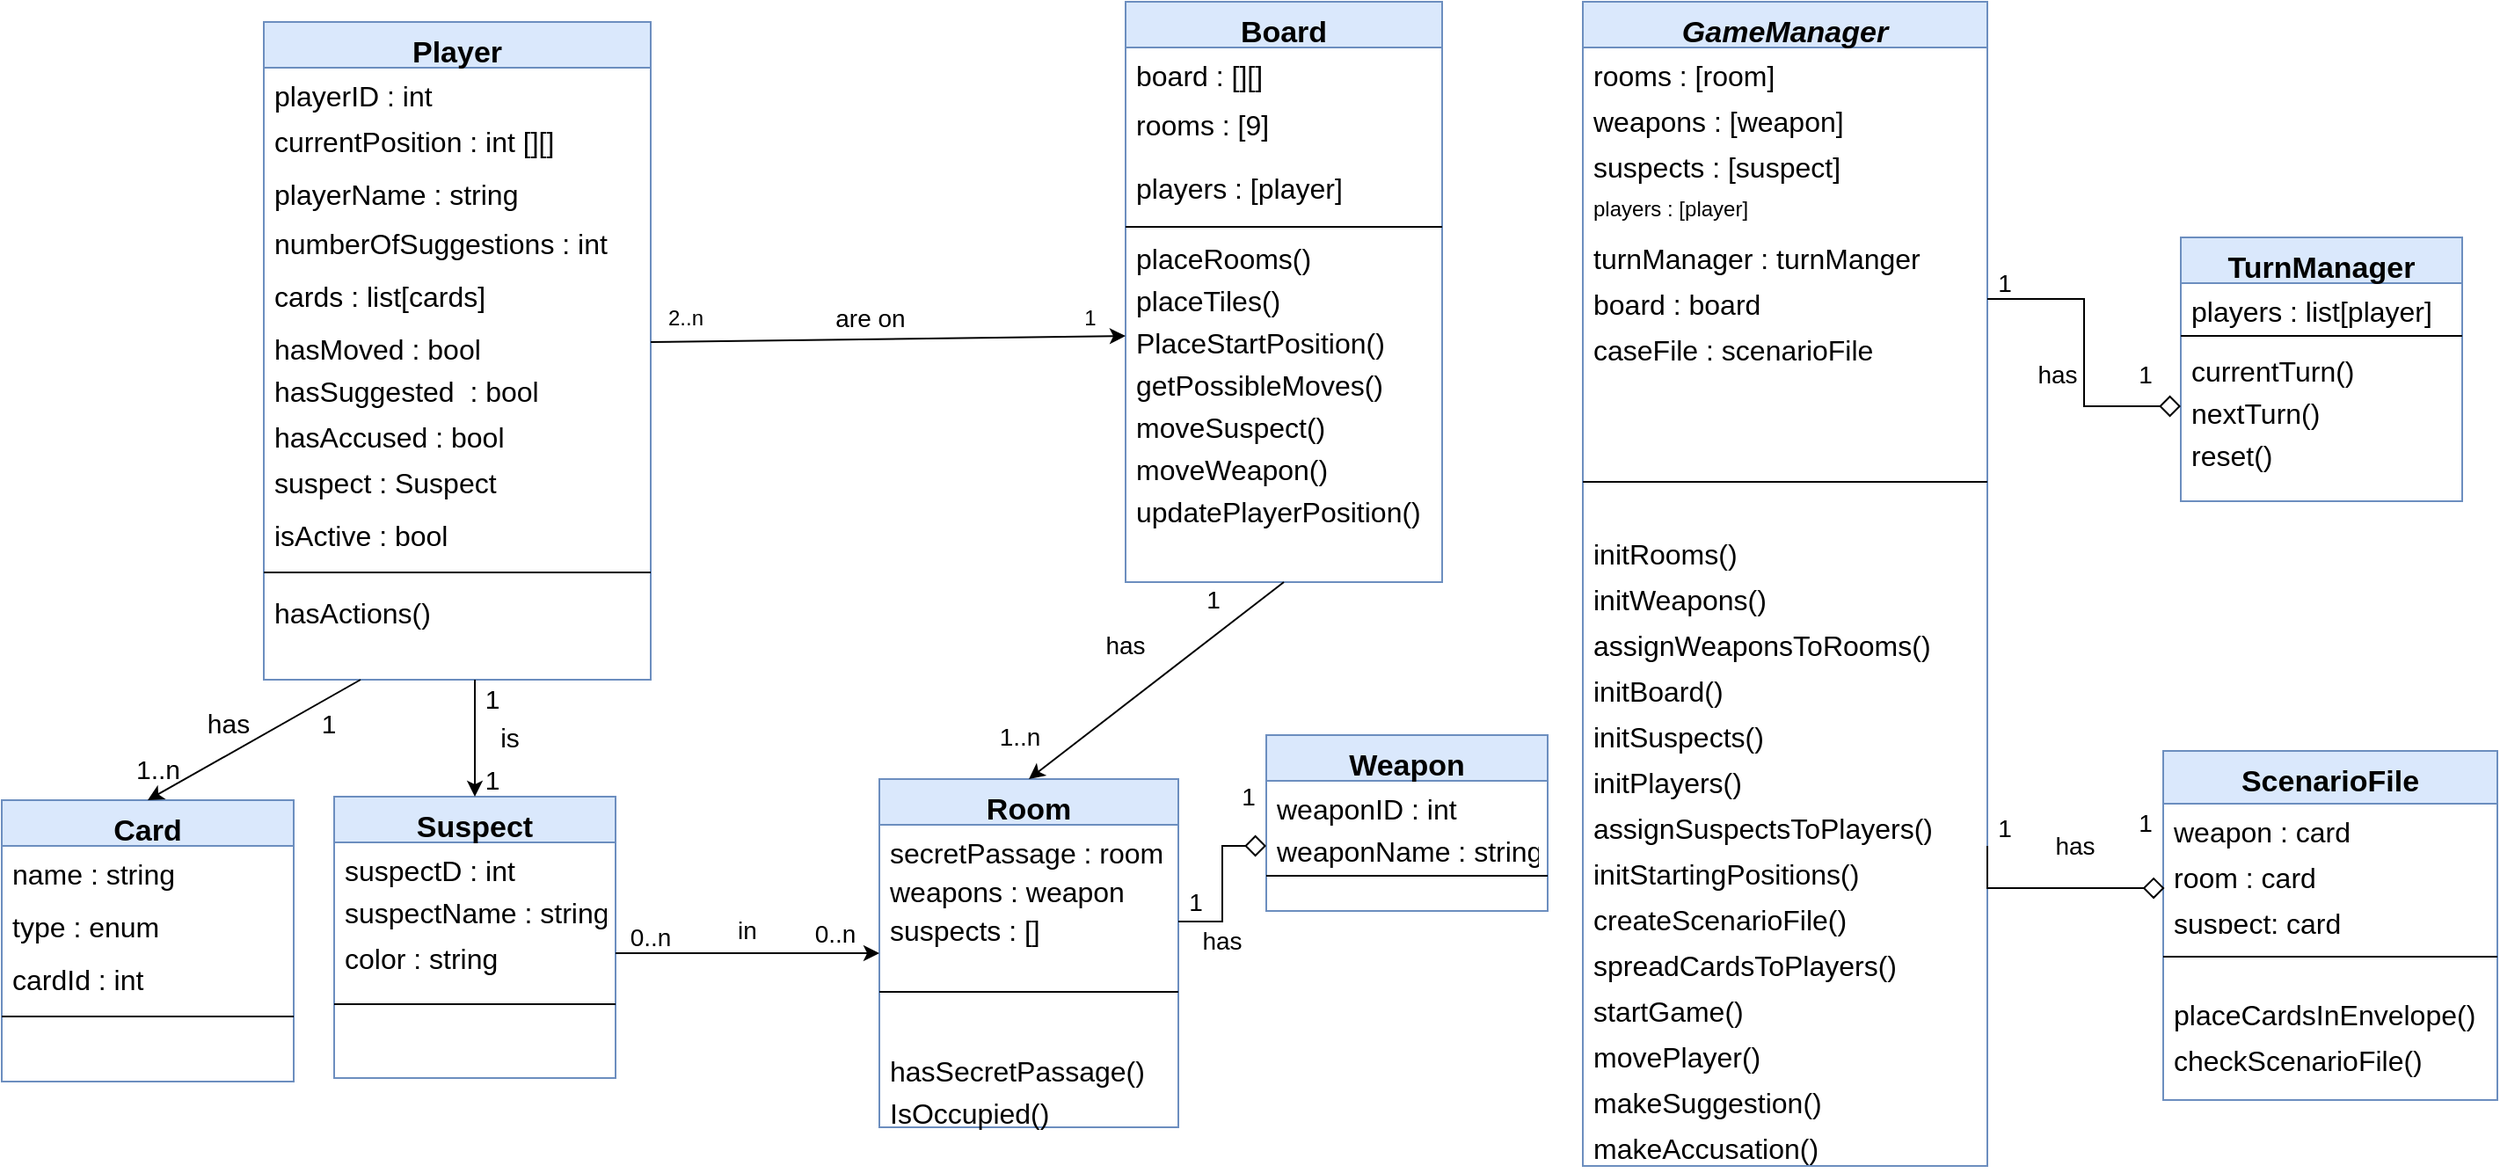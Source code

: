 <mxfile version="14.4.7" type="github">
  <diagram id="C5RBs43oDa-KdzZeNtuy" name="Backend_design">
    <mxGraphModel dx="2249" dy="794" grid="1" gridSize="10" guides="1" tooltips="1" connect="1" arrows="1" fold="1" page="1" pageScale="1" pageWidth="827" pageHeight="1169" math="0" shadow="0">
      <root>
        <mxCell id="WIyWlLk6GJQsqaUBKTNV-0" />
        <mxCell id="WIyWlLk6GJQsqaUBKTNV-1" parent="WIyWlLk6GJQsqaUBKTNV-0" />
        <mxCell id="zkfFHV4jXpPFQw0GAbJ--0" value="GameManager" style="swimlane;fontStyle=3;align=center;verticalAlign=top;childLayout=stackLayout;horizontal=1;startSize=26;horizontalStack=0;resizeParent=1;resizeLast=0;collapsible=1;marginBottom=0;rounded=0;shadow=0;strokeWidth=1;fillColor=#dae8fc;strokeColor=#6c8ebf;fontSize=17;" parent="WIyWlLk6GJQsqaUBKTNV-1" vertex="1">
          <mxGeometry x="290" y="20" width="230" height="662" as="geometry">
            <mxRectangle x="230" y="140" width="160" height="26" as="alternateBounds" />
          </mxGeometry>
        </mxCell>
        <mxCell id="31X4af6FUvIwJoq8mnIn-27" value="rooms : [room]" style="text;align=left;verticalAlign=top;spacingLeft=4;spacingRight=4;overflow=hidden;rotatable=0;points=[[0,0.5],[1,0.5]];portConstraint=eastwest;rounded=0;shadow=0;html=0;fontSize=16;" parent="zkfFHV4jXpPFQw0GAbJ--0" vertex="1">
          <mxGeometry y="26" width="230" height="26" as="geometry" />
        </mxCell>
        <mxCell id="31X4af6FUvIwJoq8mnIn-28" value="weapons : [weapon]" style="text;align=left;verticalAlign=top;spacingLeft=4;spacingRight=4;overflow=hidden;rotatable=0;points=[[0,0.5],[1,0.5]];portConstraint=eastwest;rounded=0;shadow=0;html=0;fontSize=16;" parent="zkfFHV4jXpPFQw0GAbJ--0" vertex="1">
          <mxGeometry y="52" width="230" height="26" as="geometry" />
        </mxCell>
        <mxCell id="31X4af6FUvIwJoq8mnIn-29" value="suspects : [suspect]" style="text;align=left;verticalAlign=top;spacingLeft=4;spacingRight=4;overflow=hidden;rotatable=0;points=[[0,0.5],[1,0.5]];portConstraint=eastwest;rounded=0;shadow=0;html=0;fontStyle=0;fontSize=16;" parent="zkfFHV4jXpPFQw0GAbJ--0" vertex="1">
          <mxGeometry y="78" width="230" height="26" as="geometry" />
        </mxCell>
        <mxCell id="31X4af6FUvIwJoq8mnIn-30" value="players : [player]" style="text;align=left;verticalAlign=top;spacingLeft=4;spacingRight=4;overflow=hidden;rotatable=0;points=[[0,0.5],[1,0.5]];portConstraint=eastwest;rounded=0;shadow=0;html=0;fontStyle=0" parent="zkfFHV4jXpPFQw0GAbJ--0" vertex="1">
          <mxGeometry y="104" width="230" height="26" as="geometry" />
        </mxCell>
        <mxCell id="31X4af6FUvIwJoq8mnIn-36" value="turnManager : turnManger" style="text;align=left;verticalAlign=top;spacingLeft=4;spacingRight=4;overflow=hidden;rotatable=0;points=[[0,0.5],[1,0.5]];portConstraint=eastwest;rounded=0;shadow=0;html=0;fontStyle=0;fontSize=16;" parent="zkfFHV4jXpPFQw0GAbJ--0" vertex="1">
          <mxGeometry y="130" width="230" height="26" as="geometry" />
        </mxCell>
        <mxCell id="31X4af6FUvIwJoq8mnIn-47" value="board : board" style="text;align=left;verticalAlign=top;spacingLeft=4;spacingRight=4;overflow=hidden;rotatable=0;points=[[0,0.5],[1,0.5]];portConstraint=eastwest;rounded=0;shadow=0;html=0;fontStyle=0;fontSize=16;" parent="zkfFHV4jXpPFQw0GAbJ--0" vertex="1">
          <mxGeometry y="156" width="230" height="26" as="geometry" />
        </mxCell>
        <mxCell id="31X4af6FUvIwJoq8mnIn-48" value="caseFile : scenarioFile" style="text;align=left;verticalAlign=top;spacingLeft=4;spacingRight=4;overflow=hidden;rotatable=0;points=[[0,0.5],[1,0.5]];portConstraint=eastwest;rounded=0;shadow=0;html=0;fontStyle=0;fontSize=16;" parent="zkfFHV4jXpPFQw0GAbJ--0" vertex="1">
          <mxGeometry y="182" width="230" height="26" as="geometry" />
        </mxCell>
        <mxCell id="zkfFHV4jXpPFQw0GAbJ--6" value="Board" style="swimlane;fontStyle=1;align=center;verticalAlign=top;childLayout=stackLayout;horizontal=1;startSize=26;horizontalStack=0;resizeParent=1;resizeLast=0;collapsible=1;marginBottom=0;rounded=0;shadow=0;strokeWidth=1;swimlaneFillColor=none;fillColor=#dae8fc;strokeColor=#6c8ebf;fontSize=17;" parent="WIyWlLk6GJQsqaUBKTNV-1" vertex="1">
          <mxGeometry x="30" y="20" width="180" height="330" as="geometry">
            <mxRectangle x="120" y="360" width="160" height="26" as="alternateBounds" />
          </mxGeometry>
        </mxCell>
        <mxCell id="RlMMQV8Xw6C4g_9XwfZX-2" value="board : [][]" style="text;align=left;verticalAlign=top;spacingLeft=4;spacingRight=4;overflow=hidden;rotatable=0;points=[[0,0.5],[1,0.5]];portConstraint=eastwest;rounded=0;shadow=0;html=0;fontSize=16;" parent="zkfFHV4jXpPFQw0GAbJ--6" vertex="1">
          <mxGeometry y="26" width="180" height="28" as="geometry" />
        </mxCell>
        <mxCell id="RlMMQV8Xw6C4g_9XwfZX-3" value="rooms : [9]" style="text;align=left;verticalAlign=top;spacingLeft=4;spacingRight=4;overflow=hidden;rotatable=0;points=[[0,0.5],[1,0.5]];portConstraint=eastwest;rounded=0;shadow=0;html=0;fontSize=16;" parent="zkfFHV4jXpPFQw0GAbJ--6" vertex="1">
          <mxGeometry y="54" width="180" height="36" as="geometry" />
        </mxCell>
        <mxCell id="tLb6UcGlhw4jvA0zTLzu-6" value="players : [player]" style="text;align=left;verticalAlign=top;spacingLeft=4;spacingRight=4;overflow=hidden;rotatable=0;points=[[0,0.5],[1,0.5]];portConstraint=eastwest;rounded=0;shadow=0;html=0;fontSize=16;" vertex="1" parent="zkfFHV4jXpPFQw0GAbJ--6">
          <mxGeometry y="90" width="180" height="36" as="geometry" />
        </mxCell>
        <mxCell id="zkfFHV4jXpPFQw0GAbJ--9" value="" style="line;html=1;strokeWidth=1;align=left;verticalAlign=middle;spacingTop=-1;spacingLeft=3;spacingRight=3;rotatable=0;labelPosition=right;points=[];portConstraint=eastwest;" parent="zkfFHV4jXpPFQw0GAbJ--6" vertex="1">
          <mxGeometry y="126" width="180" height="4" as="geometry" />
        </mxCell>
        <mxCell id="zkfFHV4jXpPFQw0GAbJ--11" value="placeRooms()&#xa;" style="text;align=left;verticalAlign=top;spacingLeft=4;spacingRight=4;overflow=hidden;rotatable=0;points=[[0,0.5],[1,0.5]];portConstraint=eastwest;fontSize=16;" parent="zkfFHV4jXpPFQw0GAbJ--6" vertex="1">
          <mxGeometry y="130" width="180" height="24" as="geometry" />
        </mxCell>
        <mxCell id="RlMMQV8Xw6C4g_9XwfZX-10" value="placeTiles()" style="text;align=left;verticalAlign=top;spacingLeft=4;spacingRight=4;overflow=hidden;rotatable=0;points=[[0,0.5],[1,0.5]];portConstraint=eastwest;fontSize=16;" parent="zkfFHV4jXpPFQw0GAbJ--6" vertex="1">
          <mxGeometry y="154" width="180" height="24" as="geometry" />
        </mxCell>
        <mxCell id="RlMMQV8Xw6C4g_9XwfZX-11" value="PlaceStartPosition()" style="text;align=left;verticalAlign=top;spacingLeft=4;spacingRight=4;overflow=hidden;rotatable=0;points=[[0,0.5],[1,0.5]];portConstraint=eastwest;fontSize=16;" parent="zkfFHV4jXpPFQw0GAbJ--6" vertex="1">
          <mxGeometry y="178" width="180" height="24" as="geometry" />
        </mxCell>
        <mxCell id="31X4af6FUvIwJoq8mnIn-0" value="getPossibleMoves()" style="text;align=left;verticalAlign=top;spacingLeft=4;spacingRight=4;overflow=hidden;rotatable=0;points=[[0,0.5],[1,0.5]];portConstraint=eastwest;fontSize=16;" parent="zkfFHV4jXpPFQw0GAbJ--6" vertex="1">
          <mxGeometry y="202" width="180" height="24" as="geometry" />
        </mxCell>
        <mxCell id="31X4af6FUvIwJoq8mnIn-1" value="moveSuspect()" style="text;align=left;verticalAlign=top;spacingLeft=4;spacingRight=4;overflow=hidden;rotatable=0;points=[[0,0.5],[1,0.5]];portConstraint=eastwest;fontSize=16;" parent="zkfFHV4jXpPFQw0GAbJ--6" vertex="1">
          <mxGeometry y="226" width="180" height="24" as="geometry" />
        </mxCell>
        <mxCell id="31X4af6FUvIwJoq8mnIn-2" value="moveWeapon()" style="text;align=left;verticalAlign=top;spacingLeft=4;spacingRight=4;overflow=hidden;rotatable=0;points=[[0,0.5],[1,0.5]];portConstraint=eastwest;fontSize=16;" parent="zkfFHV4jXpPFQw0GAbJ--6" vertex="1">
          <mxGeometry y="250" width="180" height="24" as="geometry" />
        </mxCell>
        <mxCell id="31X4af6FUvIwJoq8mnIn-16" value="updatePlayerPosition()" style="text;align=left;verticalAlign=top;spacingLeft=4;spacingRight=4;overflow=hidden;rotatable=0;points=[[0,0.5],[1,0.5]];portConstraint=eastwest;fontSize=16;" parent="zkfFHV4jXpPFQw0GAbJ--6" vertex="1">
          <mxGeometry y="274" width="180" height="24" as="geometry" />
        </mxCell>
        <mxCell id="RlMMQV8Xw6C4g_9XwfZX-16" value="Player" style="swimlane;fontStyle=1;align=center;verticalAlign=top;childLayout=stackLayout;horizontal=1;startSize=26;horizontalStack=0;resizeParent=1;resizeLast=0;collapsible=1;marginBottom=0;rounded=0;shadow=0;strokeWidth=1;swimlaneFillColor=none;fillColor=#dae8fc;strokeColor=#6c8ebf;fontSize=17;" parent="WIyWlLk6GJQsqaUBKTNV-1" vertex="1">
          <mxGeometry x="-460" y="31.5" width="220" height="374" as="geometry">
            <mxRectangle x="120" y="360" width="160" height="26" as="alternateBounds" />
          </mxGeometry>
        </mxCell>
        <mxCell id="RlMMQV8Xw6C4g_9XwfZX-17" value="playerID : int" style="text;align=left;verticalAlign=top;spacingLeft=4;spacingRight=4;overflow=hidden;rotatable=0;points=[[0,0.5],[1,0.5]];portConstraint=eastwest;fontSize=16;" parent="RlMMQV8Xw6C4g_9XwfZX-16" vertex="1">
          <mxGeometry y="26" width="220" height="26" as="geometry" />
        </mxCell>
        <mxCell id="31X4af6FUvIwJoq8mnIn-17" value="currentPosition : int [][]" style="text;align=left;verticalAlign=top;spacingLeft=4;spacingRight=4;overflow=hidden;rotatable=0;points=[[0,0.5],[1,0.5]];portConstraint=eastwest;rounded=0;shadow=0;html=0;fontSize=16;" parent="RlMMQV8Xw6C4g_9XwfZX-16" vertex="1">
          <mxGeometry y="52" width="220" height="30" as="geometry" />
        </mxCell>
        <mxCell id="RlMMQV8Xw6C4g_9XwfZX-18" value="playerName : string" style="text;align=left;verticalAlign=top;spacingLeft=4;spacingRight=4;overflow=hidden;rotatable=0;points=[[0,0.5],[1,0.5]];portConstraint=eastwest;rounded=0;shadow=0;html=0;fontSize=16;" parent="RlMMQV8Xw6C4g_9XwfZX-16" vertex="1">
          <mxGeometry y="82" width="220" height="28" as="geometry" />
        </mxCell>
        <mxCell id="RlMMQV8Xw6C4g_9XwfZX-19" value="numberOfSuggestions : int" style="text;align=left;verticalAlign=top;spacingLeft=4;spacingRight=4;overflow=hidden;rotatable=0;points=[[0,0.5],[1,0.5]];portConstraint=eastwest;rounded=0;shadow=0;html=0;fontSize=16;" parent="RlMMQV8Xw6C4g_9XwfZX-16" vertex="1">
          <mxGeometry y="110" width="220" height="30" as="geometry" />
        </mxCell>
        <mxCell id="RlMMQV8Xw6C4g_9XwfZX-25" value="cards : list[cards]&#xa;" style="text;align=left;verticalAlign=top;spacingLeft=4;spacingRight=4;overflow=hidden;rotatable=0;points=[[0,0.5],[1,0.5]];portConstraint=eastwest;rounded=0;shadow=0;html=0;fontSize=16;" parent="RlMMQV8Xw6C4g_9XwfZX-16" vertex="1">
          <mxGeometry y="140" width="220" height="30" as="geometry" />
        </mxCell>
        <mxCell id="eHSTSXHJy3SR8OpnKXX8-3" value="hasMoved : bool" style="text;align=left;verticalAlign=top;spacingLeft=4;spacingRight=4;overflow=hidden;rotatable=0;points=[[0,0.5],[1,0.5]];portConstraint=eastwest;fontSize=16;" parent="RlMMQV8Xw6C4g_9XwfZX-16" vertex="1">
          <mxGeometry y="170" width="220" height="24" as="geometry" />
        </mxCell>
        <mxCell id="eHSTSXHJy3SR8OpnKXX8-4" value="hasSuggested  : bool" style="text;align=left;verticalAlign=top;spacingLeft=4;spacingRight=4;overflow=hidden;rotatable=0;points=[[0,0.5],[1,0.5]];portConstraint=eastwest;fontSize=16;" parent="RlMMQV8Xw6C4g_9XwfZX-16" vertex="1">
          <mxGeometry y="194" width="220" height="26" as="geometry" />
        </mxCell>
        <mxCell id="eHSTSXHJy3SR8OpnKXX8-9" value="hasAccused : bool" style="text;align=left;verticalAlign=top;spacingLeft=4;spacingRight=4;overflow=hidden;rotatable=0;points=[[0,0.5],[1,0.5]];portConstraint=eastwest;fontSize=16;" parent="RlMMQV8Xw6C4g_9XwfZX-16" vertex="1">
          <mxGeometry y="220" width="220" height="26" as="geometry" />
        </mxCell>
        <mxCell id="8M5iGAasmzWIyIBFEKK6-3" value="suspect : Suspect" style="text;align=left;verticalAlign=top;spacingLeft=4;spacingRight=4;overflow=hidden;rotatable=0;points=[[0,0.5],[1,0.5]];portConstraint=eastwest;rounded=0;shadow=0;html=0;fontSize=16;" parent="RlMMQV8Xw6C4g_9XwfZX-16" vertex="1">
          <mxGeometry y="246" width="220" height="30" as="geometry" />
        </mxCell>
        <mxCell id="tLb6UcGlhw4jvA0zTLzu-21" value="isActive : bool" style="text;align=left;verticalAlign=top;spacingLeft=4;spacingRight=4;overflow=hidden;rotatable=0;points=[[0,0.5],[1,0.5]];portConstraint=eastwest;rounded=0;shadow=0;html=0;fontSize=16;" vertex="1" parent="RlMMQV8Xw6C4g_9XwfZX-16">
          <mxGeometry y="276" width="220" height="30" as="geometry" />
        </mxCell>
        <mxCell id="RlMMQV8Xw6C4g_9XwfZX-20" value="" style="line;html=1;strokeWidth=1;align=left;verticalAlign=middle;spacingTop=-1;spacingLeft=3;spacingRight=3;rotatable=0;labelPosition=right;points=[];portConstraint=eastwest;" parent="RlMMQV8Xw6C4g_9XwfZX-16" vertex="1">
          <mxGeometry y="306" width="220" height="14" as="geometry" />
        </mxCell>
        <mxCell id="31X4af6FUvIwJoq8mnIn-14" value="hasActions()" style="text;align=left;verticalAlign=top;spacingLeft=4;spacingRight=4;overflow=hidden;rotatable=0;points=[[0,0.5],[1,0.5]];portConstraint=eastwest;fontSize=16;" parent="RlMMQV8Xw6C4g_9XwfZX-16" vertex="1">
          <mxGeometry y="320" width="220" height="24" as="geometry" />
        </mxCell>
        <mxCell id="RlMMQV8Xw6C4g_9XwfZX-40" value="Card" style="swimlane;fontStyle=1;align=center;verticalAlign=top;childLayout=stackLayout;horizontal=1;startSize=26;horizontalStack=0;resizeParent=1;resizeLast=0;collapsible=1;marginBottom=0;rounded=0;shadow=0;strokeWidth=1;swimlaneFillColor=none;fillColor=#dae8fc;strokeColor=#6c8ebf;fontSize=17;" parent="WIyWlLk6GJQsqaUBKTNV-1" vertex="1">
          <mxGeometry x="-609" y="474" width="166" height="160" as="geometry">
            <mxRectangle x="120" y="360" width="160" height="26" as="alternateBounds" />
          </mxGeometry>
        </mxCell>
        <mxCell id="RlMMQV8Xw6C4g_9XwfZX-43" value="name : string" style="text;align=left;verticalAlign=top;spacingLeft=4;spacingRight=4;overflow=hidden;rotatable=0;points=[[0,0.5],[1,0.5]];portConstraint=eastwest;rounded=0;shadow=0;html=0;fontSize=16;" parent="RlMMQV8Xw6C4g_9XwfZX-40" vertex="1">
          <mxGeometry y="26" width="166" height="30" as="geometry" />
        </mxCell>
        <mxCell id="tLb6UcGlhw4jvA0zTLzu-12" value="type : enum" style="text;align=left;verticalAlign=top;spacingLeft=4;spacingRight=4;overflow=hidden;rotatable=0;points=[[0,0.5],[1,0.5]];portConstraint=eastwest;rounded=0;shadow=0;html=0;fontSize=16;" vertex="1" parent="RlMMQV8Xw6C4g_9XwfZX-40">
          <mxGeometry y="56" width="166" height="30" as="geometry" />
        </mxCell>
        <mxCell id="tLb6UcGlhw4jvA0zTLzu-13" value="cardId : int" style="text;align=left;verticalAlign=top;spacingLeft=4;spacingRight=4;overflow=hidden;rotatable=0;points=[[0,0.5],[1,0.5]];portConstraint=eastwest;rounded=0;shadow=0;html=0;fontSize=16;" vertex="1" parent="RlMMQV8Xw6C4g_9XwfZX-40">
          <mxGeometry y="86" width="166" height="30" as="geometry" />
        </mxCell>
        <mxCell id="RlMMQV8Xw6C4g_9XwfZX-45" value="" style="line;html=1;strokeWidth=1;align=left;verticalAlign=middle;spacingTop=-1;spacingLeft=3;spacingRight=3;rotatable=0;labelPosition=right;points=[];portConstraint=eastwest;" parent="RlMMQV8Xw6C4g_9XwfZX-40" vertex="1">
          <mxGeometry y="116" width="166" height="14" as="geometry" />
        </mxCell>
        <mxCell id="RlMMQV8Xw6C4g_9XwfZX-55" value="Weapon" style="swimlane;fontStyle=1;align=center;verticalAlign=top;childLayout=stackLayout;horizontal=1;startSize=26;horizontalStack=0;resizeParent=1;resizeLast=0;collapsible=1;marginBottom=0;rounded=0;shadow=0;strokeWidth=1;swimlaneFillColor=none;fillColor=#dae8fc;strokeColor=#6c8ebf;fontSize=17;" parent="WIyWlLk6GJQsqaUBKTNV-1" vertex="1">
          <mxGeometry x="110" y="437" width="160" height="100" as="geometry">
            <mxRectangle x="120" y="360" width="160" height="26" as="alternateBounds" />
          </mxGeometry>
        </mxCell>
        <mxCell id="RlMMQV8Xw6C4g_9XwfZX-58" value="weaponID : int" style="text;align=left;verticalAlign=top;spacingLeft=4;spacingRight=4;overflow=hidden;rotatable=0;points=[[0,0.5],[1,0.5]];portConstraint=eastwest;fontSize=16;" parent="RlMMQV8Xw6C4g_9XwfZX-55" vertex="1">
          <mxGeometry y="26" width="160" height="24" as="geometry" />
        </mxCell>
        <mxCell id="RlMMQV8Xw6C4g_9XwfZX-56" value="weaponName : string" style="text;align=left;verticalAlign=top;spacingLeft=4;spacingRight=4;overflow=hidden;rotatable=0;points=[[0,0.5],[1,0.5]];portConstraint=eastwest;fontSize=16;" parent="RlMMQV8Xw6C4g_9XwfZX-55" vertex="1">
          <mxGeometry y="50" width="160" height="26" as="geometry" />
        </mxCell>
        <mxCell id="RlMMQV8Xw6C4g_9XwfZX-57" value="" style="line;html=1;strokeWidth=1;align=left;verticalAlign=middle;spacingTop=-1;spacingLeft=3;spacingRight=3;rotatable=0;labelPosition=right;points=[];portConstraint=eastwest;" parent="RlMMQV8Xw6C4g_9XwfZX-55" vertex="1">
          <mxGeometry y="76" width="160" height="8" as="geometry" />
        </mxCell>
        <mxCell id="RlMMQV8Xw6C4g_9XwfZX-61" value="Room" style="swimlane;fontStyle=1;align=center;verticalAlign=top;childLayout=stackLayout;horizontal=1;startSize=26;horizontalStack=0;resizeParent=1;resizeLast=0;collapsible=1;marginBottom=0;rounded=0;shadow=0;strokeWidth=1;swimlaneFillColor=none;fillColor=#dae8fc;strokeColor=#6c8ebf;fontSize=17;" parent="WIyWlLk6GJQsqaUBKTNV-1" vertex="1">
          <mxGeometry x="-110" y="462" width="170" height="198" as="geometry">
            <mxRectangle x="120" y="360" width="160" height="26" as="alternateBounds" />
          </mxGeometry>
        </mxCell>
        <mxCell id="RlMMQV8Xw6C4g_9XwfZX-68" value="secretPassage : room" style="text;align=left;verticalAlign=top;spacingLeft=4;spacingRight=4;overflow=hidden;rotatable=0;points=[[0,0.5],[1,0.5]];portConstraint=eastwest;fontSize=16;" parent="RlMMQV8Xw6C4g_9XwfZX-61" vertex="1">
          <mxGeometry y="26" width="170" height="22" as="geometry" />
        </mxCell>
        <mxCell id="RlMMQV8Xw6C4g_9XwfZX-67" value="weapons : weapon" style="text;align=left;verticalAlign=top;spacingLeft=4;spacingRight=4;overflow=hidden;rotatable=0;points=[[0,0.5],[1,0.5]];portConstraint=eastwest;fontSize=16;" parent="RlMMQV8Xw6C4g_9XwfZX-61" vertex="1">
          <mxGeometry y="48" width="170" height="22" as="geometry" />
        </mxCell>
        <mxCell id="8M5iGAasmzWIyIBFEKK6-1" value="suspects : []" style="text;align=left;verticalAlign=top;spacingLeft=4;spacingRight=4;overflow=hidden;rotatable=0;points=[[0,0.5],[1,0.5]];portConstraint=eastwest;fontSize=16;" parent="RlMMQV8Xw6C4g_9XwfZX-61" vertex="1">
          <mxGeometry y="70" width="170" height="22" as="geometry" />
        </mxCell>
        <mxCell id="RlMMQV8Xw6C4g_9XwfZX-63" value="" style="line;html=1;strokeWidth=1;align=left;verticalAlign=middle;spacingTop=-1;spacingLeft=3;spacingRight=3;rotatable=0;labelPosition=right;points=[];portConstraint=eastwest;" parent="RlMMQV8Xw6C4g_9XwfZX-61" vertex="1">
          <mxGeometry y="92" width="170" height="58" as="geometry" />
        </mxCell>
        <mxCell id="RlMMQV8Xw6C4g_9XwfZX-179" value="hasSecretPassage()" style="text;align=left;verticalAlign=top;spacingLeft=4;spacingRight=4;overflow=hidden;rotatable=0;points=[[0,0.5],[1,0.5]];portConstraint=eastwest;fontSize=16;" parent="RlMMQV8Xw6C4g_9XwfZX-61" vertex="1">
          <mxGeometry y="150" width="170" height="24" as="geometry" />
        </mxCell>
        <mxCell id="RlMMQV8Xw6C4g_9XwfZX-66" value="IsOccupied()" style="text;align=left;verticalAlign=top;spacingLeft=4;spacingRight=4;overflow=hidden;rotatable=0;points=[[0,0.5],[1,0.5]];portConstraint=eastwest;fontSize=16;" parent="RlMMQV8Xw6C4g_9XwfZX-61" vertex="1">
          <mxGeometry y="174" width="170" height="24" as="geometry" />
        </mxCell>
        <mxCell id="RlMMQV8Xw6C4g_9XwfZX-70" value="Suspect" style="swimlane;fontStyle=1;align=center;verticalAlign=top;childLayout=stackLayout;horizontal=1;startSize=26;horizontalStack=0;resizeParent=1;resizeLast=0;collapsible=1;marginBottom=0;rounded=0;shadow=0;strokeWidth=1;swimlaneFillColor=none;fillColor=#dae8fc;strokeColor=#6c8ebf;fontSize=17;" parent="WIyWlLk6GJQsqaUBKTNV-1" vertex="1">
          <mxGeometry x="-420" y="472" width="160" height="160" as="geometry">
            <mxRectangle x="120" y="360" width="160" height="26" as="alternateBounds" />
          </mxGeometry>
        </mxCell>
        <mxCell id="RlMMQV8Xw6C4g_9XwfZX-71" value="suspectD : int" style="text;align=left;verticalAlign=top;spacingLeft=4;spacingRight=4;overflow=hidden;rotatable=0;points=[[0,0.5],[1,0.5]];portConstraint=eastwest;fontSize=16;" parent="RlMMQV8Xw6C4g_9XwfZX-70" vertex="1">
          <mxGeometry y="26" width="160" height="24" as="geometry" />
        </mxCell>
        <mxCell id="RlMMQV8Xw6C4g_9XwfZX-72" value="suspectName : string" style="text;align=left;verticalAlign=top;spacingLeft=4;spacingRight=4;overflow=hidden;rotatable=0;points=[[0,0.5],[1,0.5]];portConstraint=eastwest;fontSize=16;" parent="RlMMQV8Xw6C4g_9XwfZX-70" vertex="1">
          <mxGeometry y="50" width="160" height="26" as="geometry" />
        </mxCell>
        <mxCell id="31X4af6FUvIwJoq8mnIn-44" value="color : string" style="text;align=left;verticalAlign=top;spacingLeft=4;spacingRight=4;overflow=hidden;rotatable=0;points=[[0,0.5],[1,0.5]];portConstraint=eastwest;fontSize=16;" parent="RlMMQV8Xw6C4g_9XwfZX-70" vertex="1">
          <mxGeometry y="76" width="160" height="26" as="geometry" />
        </mxCell>
        <mxCell id="RlMMQV8Xw6C4g_9XwfZX-73" value="" style="line;html=1;strokeWidth=1;align=left;verticalAlign=middle;spacingTop=-1;spacingLeft=3;spacingRight=3;rotatable=0;labelPosition=right;points=[];portConstraint=eastwest;" parent="RlMMQV8Xw6C4g_9XwfZX-70" vertex="1">
          <mxGeometry y="102" width="160" height="32" as="geometry" />
        </mxCell>
        <mxCell id="eHSTSXHJy3SR8OpnKXX8-13" value="" style="endArrow=classic;html=1;exitX=0.5;exitY=1;exitDx=0;exitDy=0;entryX=0.5;entryY=0;entryDx=0;entryDy=0;" parent="WIyWlLk6GJQsqaUBKTNV-1" source="zkfFHV4jXpPFQw0GAbJ--6" target="RlMMQV8Xw6C4g_9XwfZX-61" edge="1">
          <mxGeometry width="50" height="50" relative="1" as="geometry">
            <mxPoint x="-480" y="410" as="sourcePoint" />
            <mxPoint x="-350" y="350" as="targetPoint" />
          </mxGeometry>
        </mxCell>
        <mxCell id="31X4af6FUvIwJoq8mnIn-3" value="&lt;font style=&quot;font-size: 14px&quot;&gt;has&lt;/font&gt;" style="text;html=1;strokeColor=none;fillColor=none;align=center;verticalAlign=middle;whiteSpace=wrap;rounded=0;" parent="WIyWlLk6GJQsqaUBKTNV-1" vertex="1">
          <mxGeometry x="10" y="376" width="40" height="20" as="geometry" />
        </mxCell>
        <mxCell id="31X4af6FUvIwJoq8mnIn-4" value="&lt;font style=&quot;font-size: 14px&quot;&gt;1&lt;/font&gt;" style="text;html=1;strokeColor=none;fillColor=none;align=center;verticalAlign=middle;whiteSpace=wrap;rounded=0;" parent="WIyWlLk6GJQsqaUBKTNV-1" vertex="1">
          <mxGeometry x="60" y="350" width="40" height="20" as="geometry" />
        </mxCell>
        <mxCell id="31X4af6FUvIwJoq8mnIn-5" value="&lt;font style=&quot;font-size: 14px&quot;&gt;1..n&lt;/font&gt;" style="text;html=1;strokeColor=none;fillColor=none;align=center;verticalAlign=middle;whiteSpace=wrap;rounded=0;" parent="WIyWlLk6GJQsqaUBKTNV-1" vertex="1">
          <mxGeometry x="-50" y="428" width="40" height="20" as="geometry" />
        </mxCell>
        <mxCell id="31X4af6FUvIwJoq8mnIn-7" value="&lt;font style=&quot;font-size: 14px&quot;&gt;has&lt;/font&gt;" style="text;html=1;strokeColor=none;fillColor=none;align=center;verticalAlign=middle;whiteSpace=wrap;rounded=0;" parent="WIyWlLk6GJQsqaUBKTNV-1" vertex="1">
          <mxGeometry x="50" y="544" width="70" height="20" as="geometry" />
        </mxCell>
        <mxCell id="31X4af6FUvIwJoq8mnIn-8" value="&lt;font style=&quot;font-size: 14px&quot;&gt;0..n&lt;/font&gt;" style="text;html=1;strokeColor=none;fillColor=none;align=center;verticalAlign=middle;whiteSpace=wrap;rounded=0;" parent="WIyWlLk6GJQsqaUBKTNV-1" vertex="1">
          <mxGeometry x="-155" y="540" width="40" height="20" as="geometry" />
        </mxCell>
        <mxCell id="31X4af6FUvIwJoq8mnIn-9" value="&lt;font style=&quot;font-size: 14px&quot;&gt;1&lt;/font&gt;" style="text;html=1;strokeColor=none;fillColor=none;align=center;verticalAlign=middle;whiteSpace=wrap;rounded=0;" parent="WIyWlLk6GJQsqaUBKTNV-1" vertex="1">
          <mxGeometry x="80" y="462" width="40" height="20" as="geometry" />
        </mxCell>
        <mxCell id="31X4af6FUvIwJoq8mnIn-12" value="&lt;font style=&quot;font-size: 14px&quot;&gt;1&lt;/font&gt;" style="text;html=1;strokeColor=none;fillColor=none;align=center;verticalAlign=middle;whiteSpace=wrap;rounded=0;" parent="WIyWlLk6GJQsqaUBKTNV-1" vertex="1">
          <mxGeometry x="50" y="522" width="40" height="20" as="geometry" />
        </mxCell>
        <mxCell id="31X4af6FUvIwJoq8mnIn-13" value="&lt;font style=&quot;font-size: 14px&quot;&gt;0..n&lt;/font&gt;" style="text;html=1;strokeColor=none;fillColor=none;align=center;verticalAlign=middle;whiteSpace=wrap;rounded=0;" parent="WIyWlLk6GJQsqaUBKTNV-1" vertex="1">
          <mxGeometry x="-260" y="542" width="40" height="20" as="geometry" />
        </mxCell>
        <mxCell id="31X4af6FUvIwJoq8mnIn-22" style="edgeStyle=orthogonalEdgeStyle;rounded=0;orthogonalLoop=1;jettySize=auto;html=1;startArrow=none;startFill=0;endArrow=diamond;endFill=0;endSize=10;exitX=1;exitY=0.5;exitDx=0;exitDy=0;entryX=0;entryY=0.5;entryDx=0;entryDy=0;" parent="WIyWlLk6GJQsqaUBKTNV-1" source="8M5iGAasmzWIyIBFEKK6-1" target="RlMMQV8Xw6C4g_9XwfZX-56" edge="1">
          <mxGeometry relative="1" as="geometry">
            <mxPoint y="710" as="targetPoint" />
            <mxPoint x="-180" y="540.471" as="sourcePoint" />
          </mxGeometry>
        </mxCell>
        <mxCell id="31X4af6FUvIwJoq8mnIn-23" value="" style="endArrow=classic;html=1;entryX=0.5;entryY=0;entryDx=0;entryDy=0;exitX=0.25;exitY=0;exitDx=0;exitDy=0;" parent="WIyWlLk6GJQsqaUBKTNV-1" target="RlMMQV8Xw6C4g_9XwfZX-70" edge="1" source="31X4af6FUvIwJoq8mnIn-25">
          <mxGeometry width="50" height="50" relative="1" as="geometry">
            <mxPoint x="-364" y="650" as="sourcePoint" />
            <mxPoint x="-190" y="727" as="targetPoint" />
          </mxGeometry>
        </mxCell>
        <mxCell id="31X4af6FUvIwJoq8mnIn-24" value="&lt;font style=&quot;font-size: 15px&quot;&gt;is&lt;/font&gt;" style="text;html=1;strokeColor=none;fillColor=none;align=center;verticalAlign=middle;whiteSpace=wrap;rounded=0;" parent="WIyWlLk6GJQsqaUBKTNV-1" vertex="1">
          <mxGeometry x="-340" y="428" width="40" height="20" as="geometry" />
        </mxCell>
        <mxCell id="31X4af6FUvIwJoq8mnIn-25" value="&lt;font style=&quot;font-size: 15px&quot;&gt;1&lt;/font&gt;" style="text;html=1;strokeColor=none;fillColor=none;align=center;verticalAlign=middle;whiteSpace=wrap;rounded=0;" parent="WIyWlLk6GJQsqaUBKTNV-1" vertex="1">
          <mxGeometry x="-350" y="405.5" width="40" height="20" as="geometry" />
        </mxCell>
        <mxCell id="31X4af6FUvIwJoq8mnIn-26" value="&lt;font style=&quot;font-size: 15px&quot;&gt;1&lt;/font&gt;" style="text;html=1;strokeColor=none;fillColor=none;align=center;verticalAlign=middle;whiteSpace=wrap;rounded=0;" parent="WIyWlLk6GJQsqaUBKTNV-1" vertex="1">
          <mxGeometry x="-350" y="452" width="40" height="20" as="geometry" />
        </mxCell>
        <mxCell id="tLb6UcGlhw4jvA0zTLzu-7" value="" style="endArrow=classic;html=1;entryX=0;entryY=0.5;entryDx=0;entryDy=0;exitX=1;exitY=0.5;exitDx=0;exitDy=0;" edge="1" parent="WIyWlLk6GJQsqaUBKTNV-1" source="eHSTSXHJy3SR8OpnKXX8-3" target="RlMMQV8Xw6C4g_9XwfZX-11">
          <mxGeometry width="50" height="50" relative="1" as="geometry">
            <mxPoint x="-200" y="210" as="sourcePoint" />
            <mxPoint x="10" y="210" as="targetPoint" />
          </mxGeometry>
        </mxCell>
        <mxCell id="tLb6UcGlhw4jvA0zTLzu-8" value="1" style="text;html=1;strokeColor=none;fillColor=none;align=center;verticalAlign=middle;whiteSpace=wrap;rounded=0;" vertex="1" parent="WIyWlLk6GJQsqaUBKTNV-1">
          <mxGeometry x="-10" y="190" width="40" height="20" as="geometry" />
        </mxCell>
        <mxCell id="tLb6UcGlhw4jvA0zTLzu-9" value="2..n" style="text;html=1;strokeColor=none;fillColor=none;align=center;verticalAlign=middle;whiteSpace=wrap;rounded=0;" vertex="1" parent="WIyWlLk6GJQsqaUBKTNV-1">
          <mxGeometry x="-240" y="190" width="40" height="20" as="geometry" />
        </mxCell>
        <mxCell id="tLb6UcGlhw4jvA0zTLzu-10" value="&lt;font style=&quot;font-size: 14px&quot;&gt;are on&lt;/font&gt;" style="text;html=1;strokeColor=none;fillColor=none;align=center;verticalAlign=middle;whiteSpace=wrap;rounded=0;" vertex="1" parent="WIyWlLk6GJQsqaUBKTNV-1">
          <mxGeometry x="-140" y="190" width="50" height="20" as="geometry" />
        </mxCell>
        <mxCell id="zkfFHV4jXpPFQw0GAbJ--4" value="" style="line;html=1;strokeWidth=1;align=left;verticalAlign=middle;spacingTop=-1;spacingLeft=3;spacingRight=3;rotatable=0;labelPosition=right;points=[];portConstraint=eastwest;" parent="WIyWlLk6GJQsqaUBKTNV-1" vertex="1">
          <mxGeometry x="290" y="268" width="230" height="50" as="geometry" />
        </mxCell>
        <mxCell id="zkfFHV4jXpPFQw0GAbJ--2" value="initRooms()" style="text;align=left;verticalAlign=top;spacingLeft=4;spacingRight=4;overflow=hidden;rotatable=0;points=[[0,0.5],[1,0.5]];portConstraint=eastwest;rounded=0;shadow=0;html=0;fontSize=16;" parent="WIyWlLk6GJQsqaUBKTNV-1" vertex="1">
          <mxGeometry x="290" y="318" width="200" height="26" as="geometry" />
        </mxCell>
        <mxCell id="zkfFHV4jXpPFQw0GAbJ--3" value="initWeapons()" style="text;align=left;verticalAlign=top;spacingLeft=4;spacingRight=4;overflow=hidden;rotatable=0;points=[[0,0.5],[1,0.5]];portConstraint=eastwest;rounded=0;shadow=0;html=0;fontSize=16;" parent="WIyWlLk6GJQsqaUBKTNV-1" vertex="1">
          <mxGeometry x="290" y="344" width="200" height="26" as="geometry" />
        </mxCell>
        <mxCell id="zkfFHV4jXpPFQw0GAbJ--1" value="assignWeaponsToRooms()" style="text;align=left;verticalAlign=top;spacingLeft=4;spacingRight=4;overflow=hidden;rotatable=0;points=[[0,0.5],[1,0.5]];portConstraint=eastwest;fontSize=16;" parent="WIyWlLk6GJQsqaUBKTNV-1" vertex="1">
          <mxGeometry x="290" y="370" width="210" height="26" as="geometry" />
        </mxCell>
        <mxCell id="31X4af6FUvIwJoq8mnIn-31" value="initBoard()" style="text;align=left;verticalAlign=top;spacingLeft=4;spacingRight=4;overflow=hidden;rotatable=0;points=[[0,0.5],[1,0.5]];portConstraint=eastwest;fontSize=16;" parent="WIyWlLk6GJQsqaUBKTNV-1" vertex="1">
          <mxGeometry x="290" y="396" width="200" height="26" as="geometry" />
        </mxCell>
        <mxCell id="31X4af6FUvIwJoq8mnIn-32" value="initSuspects()" style="text;align=left;verticalAlign=top;spacingLeft=4;spacingRight=4;overflow=hidden;rotatable=0;points=[[0,0.5],[1,0.5]];portConstraint=eastwest;fontSize=16;" parent="WIyWlLk6GJQsqaUBKTNV-1" vertex="1">
          <mxGeometry x="290" y="422" width="200" height="26" as="geometry" />
        </mxCell>
        <mxCell id="31X4af6FUvIwJoq8mnIn-33" value="initPlayers()" style="text;align=left;verticalAlign=top;spacingLeft=4;spacingRight=4;overflow=hidden;rotatable=0;points=[[0,0.5],[1,0.5]];portConstraint=eastwest;fontSize=16;" parent="WIyWlLk6GJQsqaUBKTNV-1" vertex="1">
          <mxGeometry x="290" y="448" width="200" height="26" as="geometry" />
        </mxCell>
        <mxCell id="31X4af6FUvIwJoq8mnIn-34" value="assignSuspectsToPlayers()" style="text;align=left;verticalAlign=top;spacingLeft=4;spacingRight=4;overflow=hidden;rotatable=0;points=[[0,0.5],[1,0.5]];portConstraint=eastwest;fontSize=16;" parent="WIyWlLk6GJQsqaUBKTNV-1" vertex="1">
          <mxGeometry x="290" y="474" width="220" height="26" as="geometry" />
        </mxCell>
        <mxCell id="31X4af6FUvIwJoq8mnIn-35" value="initStartingPositions()" style="text;align=left;verticalAlign=top;spacingLeft=4;spacingRight=4;overflow=hidden;rotatable=0;points=[[0,0.5],[1,0.5]];portConstraint=eastwest;fontSize=16;" parent="WIyWlLk6GJQsqaUBKTNV-1" vertex="1">
          <mxGeometry x="290" y="500" width="200" height="26" as="geometry" />
        </mxCell>
        <mxCell id="31X4af6FUvIwJoq8mnIn-37" value="createScenarioFile()" style="text;align=left;verticalAlign=top;spacingLeft=4;spacingRight=4;overflow=hidden;rotatable=0;points=[[0,0.5],[1,0.5]];portConstraint=eastwest;fontSize=16;" parent="WIyWlLk6GJQsqaUBKTNV-1" vertex="1">
          <mxGeometry x="290" y="526" width="200" height="26" as="geometry" />
        </mxCell>
        <mxCell id="31X4af6FUvIwJoq8mnIn-38" value="spreadCardsToPlayers()" style="text;align=left;verticalAlign=top;spacingLeft=4;spacingRight=4;overflow=hidden;rotatable=0;points=[[0,0.5],[1,0.5]];portConstraint=eastwest;fontSize=16;" parent="WIyWlLk6GJQsqaUBKTNV-1" vertex="1">
          <mxGeometry x="290" y="552" width="200" height="26" as="geometry" />
        </mxCell>
        <mxCell id="31X4af6FUvIwJoq8mnIn-39" value="startGame()" style="text;align=left;verticalAlign=top;spacingLeft=4;spacingRight=4;overflow=hidden;rotatable=0;points=[[0,0.5],[1,0.5]];portConstraint=eastwest;fontSize=16;" parent="WIyWlLk6GJQsqaUBKTNV-1" vertex="1">
          <mxGeometry x="290" y="578" width="200" height="26" as="geometry" />
        </mxCell>
        <mxCell id="31X4af6FUvIwJoq8mnIn-40" value="movePlayer()" style="text;align=left;verticalAlign=top;spacingLeft=4;spacingRight=4;overflow=hidden;rotatable=0;points=[[0,0.5],[1,0.5]];portConstraint=eastwest;fontSize=16;" parent="WIyWlLk6GJQsqaUBKTNV-1" vertex="1">
          <mxGeometry x="290" y="604" width="200" height="26" as="geometry" />
        </mxCell>
        <mxCell id="31X4af6FUvIwJoq8mnIn-41" value="makeSuggestion()" style="text;align=left;verticalAlign=top;spacingLeft=4;spacingRight=4;overflow=hidden;rotatable=0;points=[[0,0.5],[1,0.5]];portConstraint=eastwest;fontSize=16;" parent="WIyWlLk6GJQsqaUBKTNV-1" vertex="1">
          <mxGeometry x="290" y="630" width="200" height="26" as="geometry" />
        </mxCell>
        <mxCell id="31X4af6FUvIwJoq8mnIn-42" value="makeAccusation()" style="text;align=left;verticalAlign=top;spacingLeft=4;spacingRight=4;overflow=hidden;rotatable=0;points=[[0,0.5],[1,0.5]];portConstraint=eastwest;fontSize=16;" parent="WIyWlLk6GJQsqaUBKTNV-1" vertex="1">
          <mxGeometry x="290" y="656" width="200" height="26" as="geometry" />
        </mxCell>
        <mxCell id="zkfFHV4jXpPFQw0GAbJ--17" value="ScenarioFile" style="swimlane;fontStyle=1;align=center;verticalAlign=top;childLayout=stackLayout;horizontal=1;startSize=30;horizontalStack=0;resizeParent=1;resizeLast=0;collapsible=1;marginBottom=0;rounded=0;shadow=0;strokeWidth=1;fillColor=#dae8fc;strokeColor=#6c8ebf;fontSize=17;" parent="WIyWlLk6GJQsqaUBKTNV-1" vertex="1">
          <mxGeometry x="620" y="446" width="190" height="198.5" as="geometry">
            <mxRectangle x="550" y="140" width="160" height="26" as="alternateBounds" />
          </mxGeometry>
        </mxCell>
        <mxCell id="zkfFHV4jXpPFQw0GAbJ--19" value="weapon : card" style="text;align=left;verticalAlign=top;spacingLeft=4;spacingRight=4;overflow=hidden;rotatable=0;points=[[0,0.5],[1,0.5]];portConstraint=eastwest;rounded=0;shadow=0;html=0;fontSize=16;" parent="zkfFHV4jXpPFQw0GAbJ--17" vertex="1">
          <mxGeometry y="30" width="190" height="26" as="geometry" />
        </mxCell>
        <mxCell id="zkfFHV4jXpPFQw0GAbJ--20" value="room : card" style="text;align=left;verticalAlign=top;spacingLeft=4;spacingRight=4;overflow=hidden;rotatable=0;points=[[0,0.5],[1,0.5]];portConstraint=eastwest;rounded=0;shadow=0;html=0;fontSize=16;" parent="zkfFHV4jXpPFQw0GAbJ--17" vertex="1">
          <mxGeometry y="56" width="190" height="26" as="geometry" />
        </mxCell>
        <mxCell id="zkfFHV4jXpPFQw0GAbJ--22" value="suspect: card" style="text;align=left;verticalAlign=top;spacingLeft=4;spacingRight=4;overflow=hidden;rotatable=0;points=[[0,0.5],[1,0.5]];portConstraint=eastwest;rounded=0;shadow=0;html=0;fontSize=16;" parent="zkfFHV4jXpPFQw0GAbJ--17" vertex="1">
          <mxGeometry y="82" width="190" height="18" as="geometry" />
        </mxCell>
        <mxCell id="zkfFHV4jXpPFQw0GAbJ--23" value="" style="line;html=1;strokeWidth=1;align=left;verticalAlign=middle;spacingTop=-1;spacingLeft=3;spacingRight=3;rotatable=0;labelPosition=right;points=[];portConstraint=eastwest;" parent="zkfFHV4jXpPFQw0GAbJ--17" vertex="1">
          <mxGeometry y="100" width="190" height="34" as="geometry" />
        </mxCell>
        <mxCell id="RlMMQV8Xw6C4g_9XwfZX-36" value="placeCardsInEnvelope()" style="text;align=left;verticalAlign=top;spacingLeft=4;spacingRight=4;overflow=hidden;rotatable=0;points=[[0,0.5],[1,0.5]];portConstraint=eastwest;fontSize=16;" parent="zkfFHV4jXpPFQw0GAbJ--17" vertex="1">
          <mxGeometry y="134" width="190" height="26" as="geometry" />
        </mxCell>
        <mxCell id="RlMMQV8Xw6C4g_9XwfZX-37" value="checkScenarioFile()" style="text;align=left;verticalAlign=top;spacingLeft=4;spacingRight=4;overflow=hidden;rotatable=0;points=[[0,0.5],[1,0.5]];portConstraint=eastwest;fontSize=16;" parent="zkfFHV4jXpPFQw0GAbJ--17" vertex="1">
          <mxGeometry y="160" width="190" height="26" as="geometry" />
        </mxCell>
        <mxCell id="RlMMQV8Xw6C4g_9XwfZX-27" value="TurnManager" style="swimlane;fontStyle=1;align=center;verticalAlign=top;childLayout=stackLayout;horizontal=1;startSize=26;horizontalStack=0;resizeParent=1;resizeLast=0;collapsible=1;marginBottom=0;rounded=0;shadow=0;strokeWidth=1;swimlaneFillColor=none;fillColor=#dae8fc;strokeColor=#6c8ebf;fontSize=17;" parent="WIyWlLk6GJQsqaUBKTNV-1" vertex="1">
          <mxGeometry x="630" y="154" width="160" height="150" as="geometry">
            <mxRectangle x="120" y="360" width="160" height="26" as="alternateBounds" />
          </mxGeometry>
        </mxCell>
        <mxCell id="RlMMQV8Xw6C4g_9XwfZX-28" value="players : list[player]" style="text;align=left;verticalAlign=top;spacingLeft=4;spacingRight=4;overflow=hidden;rotatable=0;points=[[0,0.5],[1,0.5]];portConstraint=eastwest;fontSize=16;" parent="RlMMQV8Xw6C4g_9XwfZX-27" vertex="1">
          <mxGeometry y="26" width="160" height="26" as="geometry" />
        </mxCell>
        <mxCell id="RlMMQV8Xw6C4g_9XwfZX-31" value="" style="line;html=1;strokeWidth=1;align=left;verticalAlign=middle;spacingTop=-1;spacingLeft=3;spacingRight=3;rotatable=0;labelPosition=right;points=[];portConstraint=eastwest;" parent="RlMMQV8Xw6C4g_9XwfZX-27" vertex="1">
          <mxGeometry y="52" width="160" height="8" as="geometry" />
        </mxCell>
        <mxCell id="RlMMQV8Xw6C4g_9XwfZX-32" value="currentTurn()&#xa;" style="text;align=left;verticalAlign=top;spacingLeft=4;spacingRight=4;overflow=hidden;rotatable=0;points=[[0,0.5],[1,0.5]];portConstraint=eastwest;fontSize=16;" parent="RlMMQV8Xw6C4g_9XwfZX-27" vertex="1">
          <mxGeometry y="60" width="160" height="24" as="geometry" />
        </mxCell>
        <mxCell id="RlMMQV8Xw6C4g_9XwfZX-33" value="nextTurn()" style="text;align=left;verticalAlign=top;spacingLeft=4;spacingRight=4;overflow=hidden;rotatable=0;points=[[0,0.5],[1,0.5]];portConstraint=eastwest;fontSize=16;" parent="RlMMQV8Xw6C4g_9XwfZX-27" vertex="1">
          <mxGeometry y="84" width="160" height="24" as="geometry" />
        </mxCell>
        <mxCell id="RlMMQV8Xw6C4g_9XwfZX-34" value="reset()" style="text;align=left;verticalAlign=top;spacingLeft=4;spacingRight=4;overflow=hidden;rotatable=0;points=[[0,0.5],[1,0.5]];portConstraint=eastwest;fontSize=16;" parent="RlMMQV8Xw6C4g_9XwfZX-27" vertex="1">
          <mxGeometry y="108" width="160" height="24" as="geometry" />
        </mxCell>
        <mxCell id="31X4af6FUvIwJoq8mnIn-49" style="edgeStyle=orthogonalEdgeStyle;rounded=0;orthogonalLoop=1;jettySize=auto;html=1;startArrow=none;startFill=0;endArrow=diamond;endFill=0;endSize=10;entryX=0.004;entryY=-0.221;entryDx=0;entryDy=0;entryPerimeter=0;exitX=0.25;exitY=1;exitDx=0;exitDy=0;" parent="WIyWlLk6GJQsqaUBKTNV-1" source="31X4af6FUvIwJoq8mnIn-50" target="zkfFHV4jXpPFQw0GAbJ--22" edge="1">
          <mxGeometry relative="1" as="geometry">
            <mxPoint x="782.08" y="532.53" as="targetPoint" />
            <mxPoint x="570" y="624.001" as="sourcePoint" />
          </mxGeometry>
        </mxCell>
        <mxCell id="31X4af6FUvIwJoq8mnIn-50" value="&lt;font style=&quot;font-size: 14px&quot;&gt;1&lt;/font&gt;" style="text;html=1;strokeColor=none;fillColor=none;align=center;verticalAlign=middle;whiteSpace=wrap;rounded=0;" parent="WIyWlLk6GJQsqaUBKTNV-1" vertex="1">
          <mxGeometry x="510" y="480" width="40" height="20" as="geometry" />
        </mxCell>
        <mxCell id="31X4af6FUvIwJoq8mnIn-52" value="&lt;font style=&quot;font-size: 14px&quot;&gt;has&lt;/font&gt;" style="text;html=1;strokeColor=none;fillColor=none;align=center;verticalAlign=middle;whiteSpace=wrap;rounded=0;" parent="WIyWlLk6GJQsqaUBKTNV-1" vertex="1">
          <mxGeometry x="550" y="490" width="40" height="20" as="geometry" />
        </mxCell>
        <mxCell id="31X4af6FUvIwJoq8mnIn-53" value="&lt;font style=&quot;font-size: 14px&quot;&gt;1&lt;/font&gt;" style="text;html=1;strokeColor=none;fillColor=none;align=center;verticalAlign=middle;whiteSpace=wrap;rounded=0;" parent="WIyWlLk6GJQsqaUBKTNV-1" vertex="1">
          <mxGeometry x="590" y="477" width="40" height="20" as="geometry" />
        </mxCell>
        <mxCell id="31X4af6FUvIwJoq8mnIn-59" style="edgeStyle=orthogonalEdgeStyle;rounded=0;orthogonalLoop=1;jettySize=auto;html=1;startArrow=none;startFill=0;endArrow=diamond;endFill=0;endSize=10;entryX=0;entryY=0.5;entryDx=0;entryDy=0;exitX=1;exitY=0.5;exitDx=0;exitDy=0;" parent="WIyWlLk6GJQsqaUBKTNV-1" source="31X4af6FUvIwJoq8mnIn-47" target="RlMMQV8Xw6C4g_9XwfZX-33" edge="1">
          <mxGeometry relative="1" as="geometry">
            <mxPoint x="630.0" y="209.052" as="targetPoint" />
            <mxPoint x="492.88" y="208.754" as="sourcePoint" />
          </mxGeometry>
        </mxCell>
        <mxCell id="31X4af6FUvIwJoq8mnIn-60" value="&lt;font style=&quot;font-size: 14px&quot;&gt;1&lt;/font&gt;" style="text;html=1;strokeColor=none;fillColor=none;align=center;verticalAlign=middle;whiteSpace=wrap;rounded=0;" parent="WIyWlLk6GJQsqaUBKTNV-1" vertex="1">
          <mxGeometry x="510" y="170" width="40" height="20" as="geometry" />
        </mxCell>
        <mxCell id="31X4af6FUvIwJoq8mnIn-61" value="&lt;font style=&quot;font-size: 14px&quot;&gt;has&lt;/font&gt;" style="text;html=1;strokeColor=none;fillColor=none;align=center;verticalAlign=middle;whiteSpace=wrap;rounded=0;rotation=0;" parent="WIyWlLk6GJQsqaUBKTNV-1" vertex="1">
          <mxGeometry x="540" y="222" width="40" height="20" as="geometry" />
        </mxCell>
        <mxCell id="31X4af6FUvIwJoq8mnIn-62" value="&lt;font style=&quot;font-size: 14px&quot;&gt;1&lt;/font&gt;" style="text;html=1;strokeColor=none;fillColor=none;align=center;verticalAlign=middle;whiteSpace=wrap;rounded=0;" parent="WIyWlLk6GJQsqaUBKTNV-1" vertex="1">
          <mxGeometry x="590" y="222" width="40" height="20" as="geometry" />
        </mxCell>
        <mxCell id="tLb6UcGlhw4jvA0zTLzu-14" value="" style="endArrow=classic;html=1;entryX=0.5;entryY=0;entryDx=0;entryDy=0;exitX=0.25;exitY=1;exitDx=0;exitDy=0;" edge="1" parent="WIyWlLk6GJQsqaUBKTNV-1" source="RlMMQV8Xw6C4g_9XwfZX-16" target="RlMMQV8Xw6C4g_9XwfZX-40">
          <mxGeometry width="50" height="50" relative="1" as="geometry">
            <mxPoint x="-430" y="421" as="sourcePoint" />
            <mxPoint x="-380" y="460" as="targetPoint" />
          </mxGeometry>
        </mxCell>
        <mxCell id="tLb6UcGlhw4jvA0zTLzu-16" value="&lt;font style=&quot;font-size: 15px&quot;&gt;1&lt;/font&gt;" style="text;html=1;strokeColor=none;fillColor=none;align=center;verticalAlign=middle;whiteSpace=wrap;rounded=0;" vertex="1" parent="WIyWlLk6GJQsqaUBKTNV-1">
          <mxGeometry x="-443" y="420" width="40" height="20" as="geometry" />
        </mxCell>
        <mxCell id="tLb6UcGlhw4jvA0zTLzu-18" value="&lt;font style=&quot;font-size: 15px&quot;&gt;1..n&lt;/font&gt;" style="text;html=1;strokeColor=none;fillColor=none;align=center;verticalAlign=middle;whiteSpace=wrap;rounded=0;" vertex="1" parent="WIyWlLk6GJQsqaUBKTNV-1">
          <mxGeometry x="-540" y="446" width="40" height="20" as="geometry" />
        </mxCell>
        <mxCell id="tLb6UcGlhw4jvA0zTLzu-19" value="&lt;font style=&quot;font-size: 15px&quot;&gt;has&lt;/font&gt;" style="text;html=1;strokeColor=none;fillColor=none;align=center;verticalAlign=middle;whiteSpace=wrap;rounded=0;" vertex="1" parent="WIyWlLk6GJQsqaUBKTNV-1">
          <mxGeometry x="-500" y="420" width="40" height="20" as="geometry" />
        </mxCell>
        <mxCell id="tLb6UcGlhw4jvA0zTLzu-29" value="" style="endArrow=classic;html=1;entryX=0;entryY=0.5;entryDx=0;entryDy=0;exitX=1;exitY=0.5;exitDx=0;exitDy=0;" edge="1" parent="WIyWlLk6GJQsqaUBKTNV-1" source="31X4af6FUvIwJoq8mnIn-44" target="RlMMQV8Xw6C4g_9XwfZX-61">
          <mxGeometry width="50" height="50" relative="1" as="geometry">
            <mxPoint x="-320" y="703.5" as="sourcePoint" />
            <mxPoint x="-50" y="700" as="targetPoint" />
          </mxGeometry>
        </mxCell>
        <mxCell id="tLb6UcGlhw4jvA0zTLzu-30" value="&lt;font style=&quot;font-size: 14px&quot;&gt;in&lt;/font&gt;" style="text;html=1;strokeColor=none;fillColor=none;align=center;verticalAlign=middle;whiteSpace=wrap;rounded=0;" vertex="1" parent="WIyWlLk6GJQsqaUBKTNV-1">
          <mxGeometry x="-210" y="538" width="50" height="20" as="geometry" />
        </mxCell>
      </root>
    </mxGraphModel>
  </diagram>
</mxfile>

